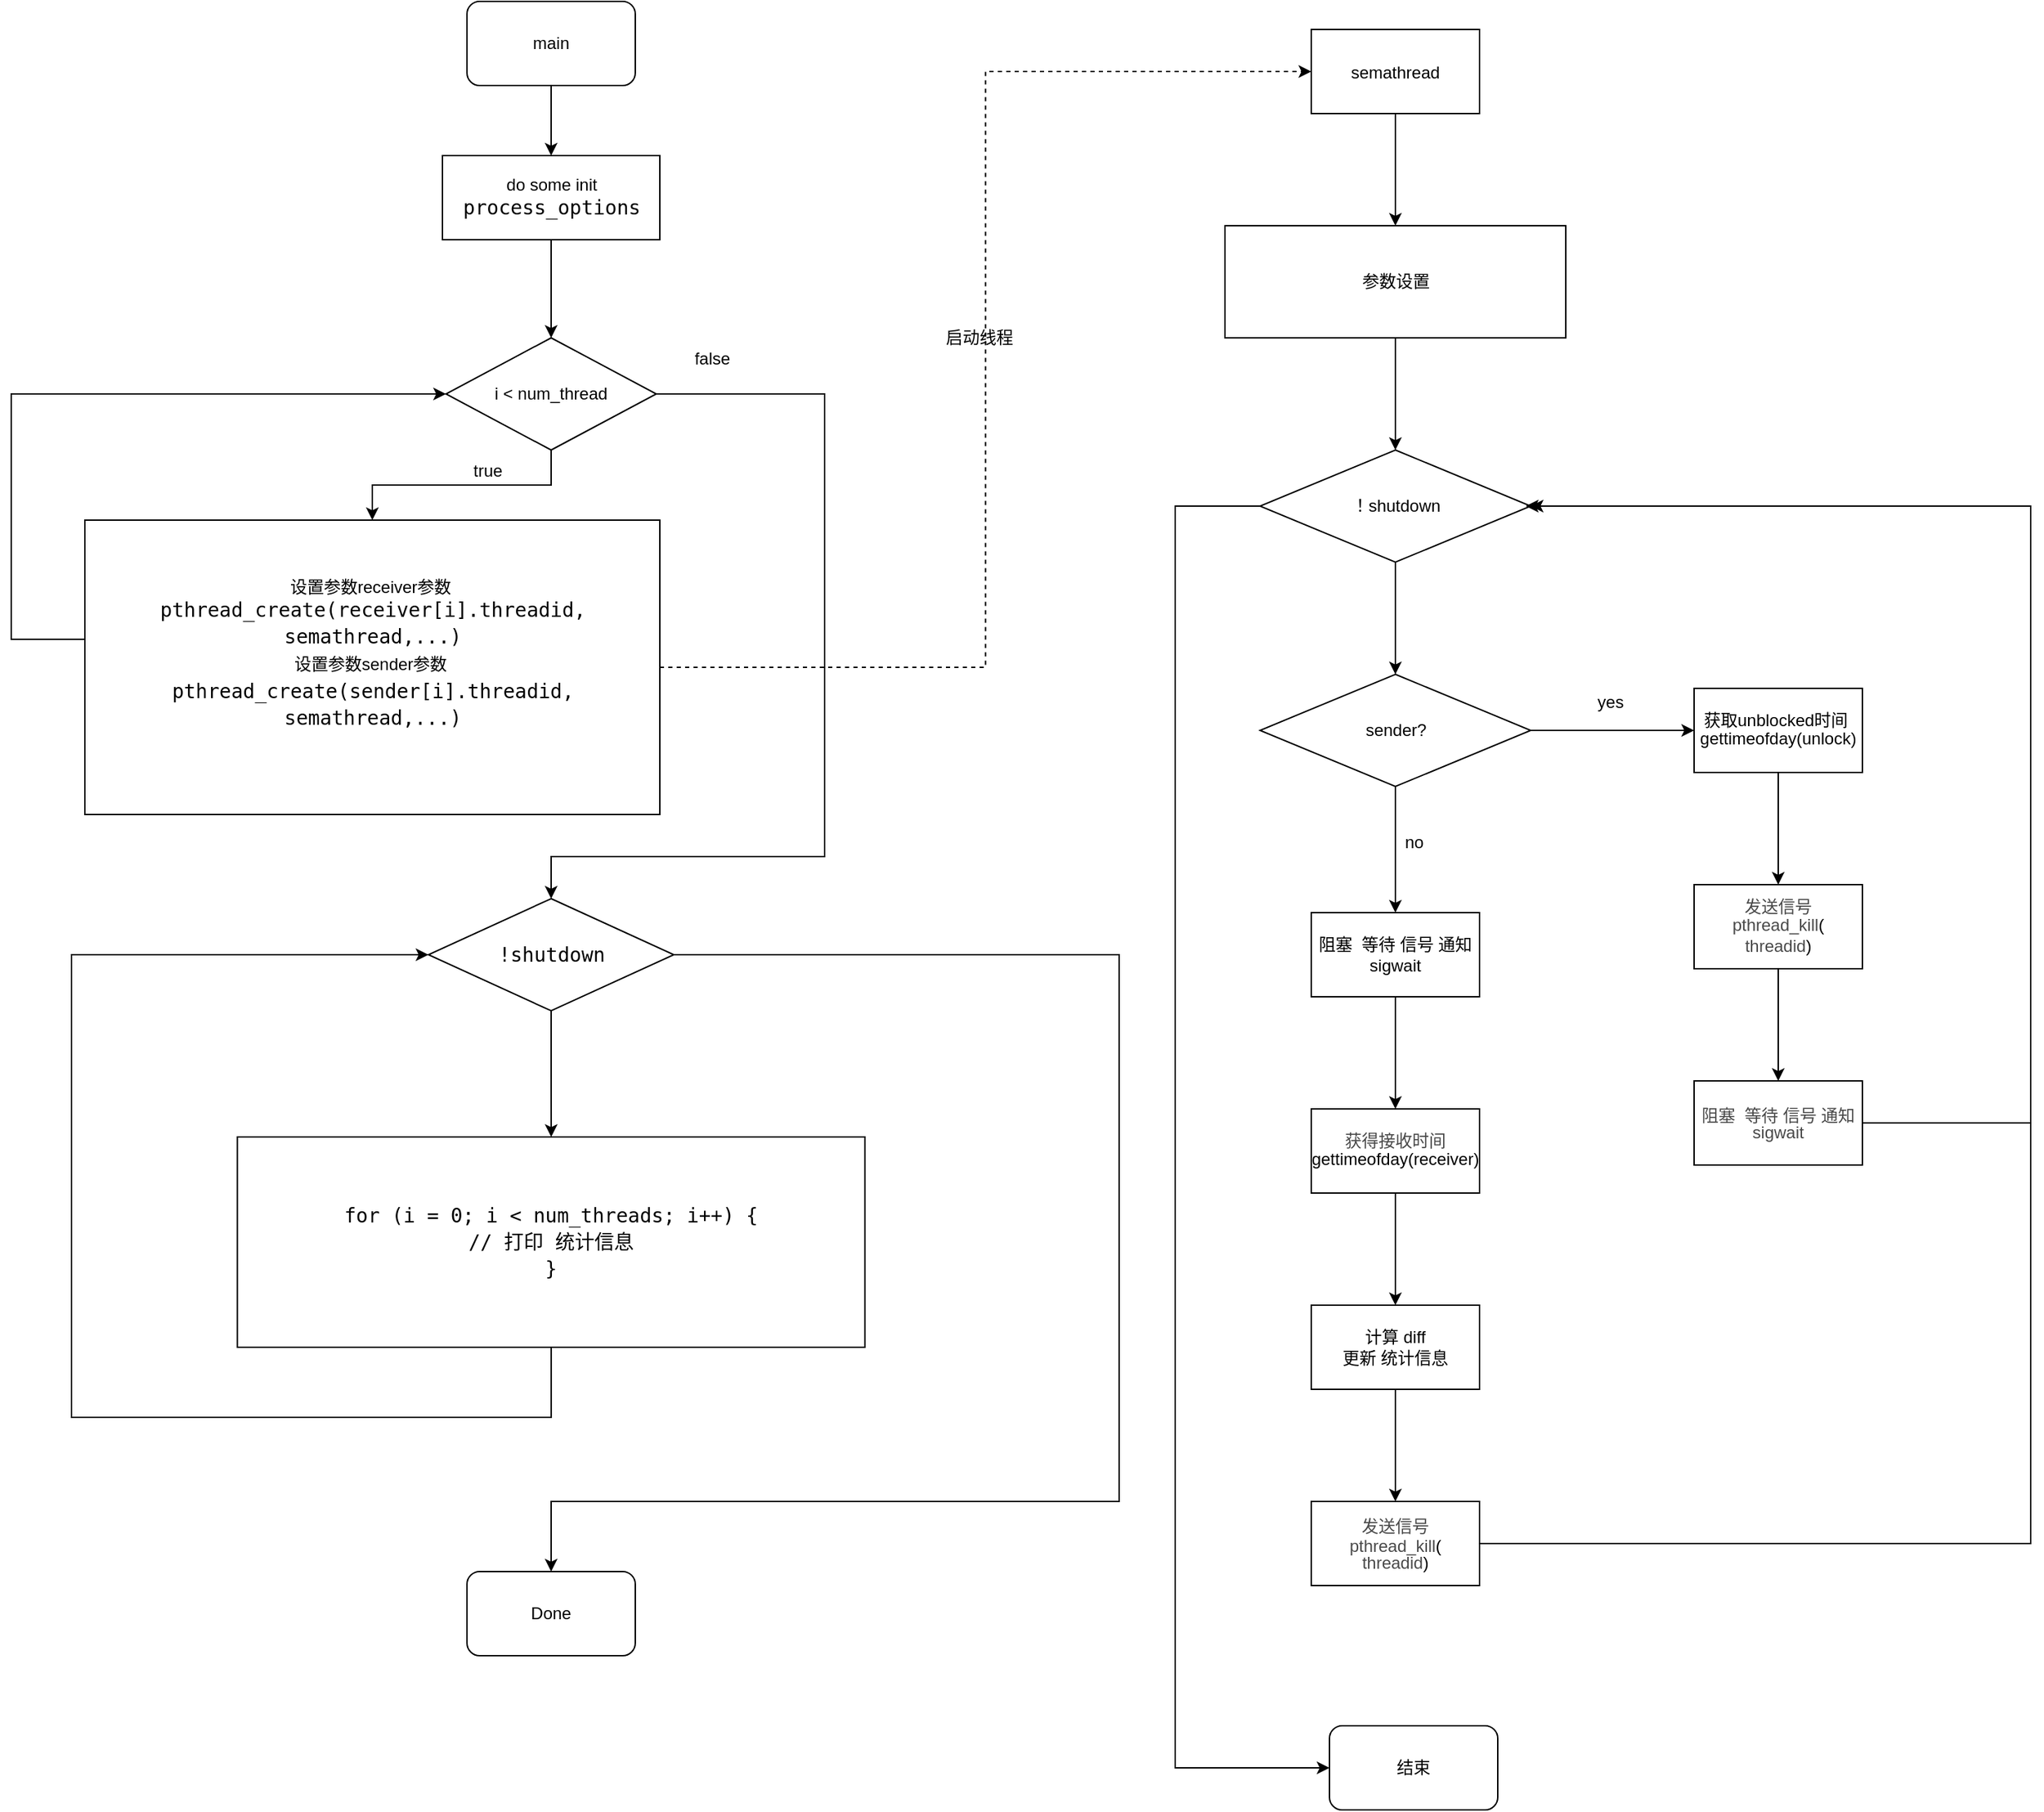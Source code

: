 <mxfile version="15.9.1" type="device"><diagram id="oLSkKjBn8GzL2LZilRrz" name="Page-1"><mxGraphModel dx="2177" dy="805" grid="1" gridSize="10" guides="1" tooltips="1" connect="1" arrows="1" fold="1" page="1" pageScale="1" pageWidth="827" pageHeight="1169" math="0" shadow="0"><root><mxCell id="0"/><mxCell id="1" parent="0"/><mxCell id="tz4kha4yQ7z8eIW2ydcT-3" style="edgeStyle=orthogonalEdgeStyle;rounded=0;orthogonalLoop=1;jettySize=auto;html=1;" parent="1" source="tz4kha4yQ7z8eIW2ydcT-1" target="tz4kha4yQ7z8eIW2ydcT-2" edge="1"><mxGeometry relative="1" as="geometry"/></mxCell><mxCell id="tz4kha4yQ7z8eIW2ydcT-1" value="main" style="rounded=1;whiteSpace=wrap;html=1;" parent="1" vertex="1"><mxGeometry x="225" y="80" width="120" height="60" as="geometry"/></mxCell><mxCell id="tz4kha4yQ7z8eIW2ydcT-9" value="" style="edgeStyle=orthogonalEdgeStyle;rounded=0;orthogonalLoop=1;jettySize=auto;html=1;" parent="1" source="tz4kha4yQ7z8eIW2ydcT-2" target="tz4kha4yQ7z8eIW2ydcT-8" edge="1"><mxGeometry relative="1" as="geometry"/></mxCell><mxCell id="tz4kha4yQ7z8eIW2ydcT-2" value="do some init&lt;br&gt;&lt;div style=&quot;font-family: &amp;#34;droid sans mono&amp;#34; , &amp;#34;monospace&amp;#34; , monospace , &amp;#34;droid sans fallback&amp;#34; ; font-size: 14px ; line-height: 19px&quot;&gt;process_options&lt;/div&gt;" style="rounded=0;whiteSpace=wrap;html=1;" parent="1" vertex="1"><mxGeometry x="207.5" y="190" width="155" height="60" as="geometry"/></mxCell><mxCell id="tz4kha4yQ7z8eIW2ydcT-10" style="edgeStyle=orthogonalEdgeStyle;rounded=0;orthogonalLoop=1;jettySize=auto;html=1;exitX=0;exitY=0.5;exitDx=0;exitDy=0;entryX=0;entryY=0.5;entryDx=0;entryDy=0;" parent="1" source="tz4kha4yQ7z8eIW2ydcT-12" target="tz4kha4yQ7z8eIW2ydcT-8" edge="1"><mxGeometry relative="1" as="geometry"><mxPoint x="60" y="460" as="targetPoint"/><Array as="points"><mxPoint x="-100" y="535"/><mxPoint x="-100" y="360"/></Array></mxGeometry></mxCell><mxCell id="tz4kha4yQ7z8eIW2ydcT-13" style="edgeStyle=orthogonalEdgeStyle;rounded=0;orthogonalLoop=1;jettySize=auto;html=1;entryX=0.5;entryY=0;entryDx=0;entryDy=0;" parent="1" source="tz4kha4yQ7z8eIW2ydcT-8" target="tz4kha4yQ7z8eIW2ydcT-17" edge="1"><mxGeometry relative="1" as="geometry"><mxPoint x="400" y="680" as="targetPoint"/><Array as="points"><mxPoint x="480" y="360"/><mxPoint x="480" y="690"/><mxPoint x="285" y="690"/></Array></mxGeometry></mxCell><mxCell id="tz4kha4yQ7z8eIW2ydcT-14" style="edgeStyle=orthogonalEdgeStyle;rounded=0;orthogonalLoop=1;jettySize=auto;html=1;entryX=0.5;entryY=0;entryDx=0;entryDy=0;" parent="1" source="tz4kha4yQ7z8eIW2ydcT-8" target="tz4kha4yQ7z8eIW2ydcT-12" edge="1"><mxGeometry relative="1" as="geometry"/></mxCell><mxCell id="tz4kha4yQ7z8eIW2ydcT-8" value="i &amp;lt; num_thread" style="rhombus;whiteSpace=wrap;html=1;rounded=0;" parent="1" vertex="1"><mxGeometry x="210" y="320" width="150" height="80" as="geometry"/></mxCell><mxCell id="tz4kha4yQ7z8eIW2ydcT-11" value="true" style="text;html=1;strokeColor=none;fillColor=none;align=center;verticalAlign=middle;whiteSpace=wrap;rounded=0;" parent="1" vertex="1"><mxGeometry x="210" y="400" width="60" height="30" as="geometry"/></mxCell><mxCell id="tz4kha4yQ7z8eIW2ydcT-24" style="edgeStyle=orthogonalEdgeStyle;rounded=0;orthogonalLoop=1;jettySize=auto;html=1;entryX=0;entryY=0.5;entryDx=0;entryDy=0;dashed=1;" parent="1" source="tz4kha4yQ7z8eIW2ydcT-12" target="tz4kha4yQ7z8eIW2ydcT-25" edge="1"><mxGeometry relative="1" as="geometry"><mxPoint x="810" y="160" as="targetPoint"/></mxGeometry></mxCell><mxCell id="tz4kha4yQ7z8eIW2ydcT-12" value="设置参数receiver参数&amp;nbsp;&lt;br&gt;&lt;div style=&quot;font-family: &amp;#34;droid sans mono&amp;#34; , &amp;#34;monospace&amp;#34; , monospace , &amp;#34;droid sans fallback&amp;#34; ; font-size: 14px ; line-height: 19px&quot;&gt;pthread_create(receiver[i].threadid, semathread,...)&lt;/div&gt;&lt;div style=&quot;font-family: &amp;#34;droid sans mono&amp;#34; , &amp;#34;monospace&amp;#34; , monospace , &amp;#34;droid sans fallback&amp;#34; ; font-size: 14px ; line-height: 19px&quot;&gt;&lt;span style=&quot;font-family: &amp;#34;helvetica&amp;#34; ; font-size: 12px&quot;&gt;设置参数sender参数&amp;nbsp;&lt;/span&gt;&lt;br&gt;&lt;/div&gt;&lt;div style=&quot;font-family: &amp;#34;droid sans mono&amp;#34; , &amp;#34;monospace&amp;#34; , monospace , &amp;#34;droid sans fallback&amp;#34; ; font-size: 14px ; line-height: 19px&quot;&gt;&lt;div style=&quot;font-family: &amp;#34;droid sans mono&amp;#34; , monospace , monospace , &amp;#34;droid sans fallback&amp;#34; ; line-height: 19px&quot;&gt;pthread_create(sender[i].threadid, semathread,...)&lt;/div&gt;&lt;div&gt;&lt;br&gt;&lt;/div&gt;&lt;/div&gt;" style="rounded=0;whiteSpace=wrap;html=1;" parent="1" vertex="1"><mxGeometry x="-47.5" y="450" width="410" height="210" as="geometry"/></mxCell><mxCell id="tz4kha4yQ7z8eIW2ydcT-15" value="false" style="text;html=1;strokeColor=none;fillColor=none;align=center;verticalAlign=middle;whiteSpace=wrap;rounded=0;" parent="1" vertex="1"><mxGeometry x="370" y="320" width="60" height="30" as="geometry"/></mxCell><mxCell id="tz4kha4yQ7z8eIW2ydcT-19" value="" style="edgeStyle=orthogonalEdgeStyle;rounded=0;orthogonalLoop=1;jettySize=auto;html=1;" parent="1" source="tz4kha4yQ7z8eIW2ydcT-17" target="tz4kha4yQ7z8eIW2ydcT-18" edge="1"><mxGeometry relative="1" as="geometry"/></mxCell><mxCell id="tz4kha4yQ7z8eIW2ydcT-22" style="edgeStyle=orthogonalEdgeStyle;rounded=0;orthogonalLoop=1;jettySize=auto;html=1;" parent="1" source="tz4kha4yQ7z8eIW2ydcT-17" target="tz4kha4yQ7z8eIW2ydcT-23" edge="1"><mxGeometry relative="1" as="geometry"><mxPoint x="660" y="1140" as="targetPoint"/><Array as="points"><mxPoint x="690" y="760"/><mxPoint x="690" y="1150"/><mxPoint x="285" y="1150"/></Array></mxGeometry></mxCell><mxCell id="tz4kha4yQ7z8eIW2ydcT-17" value="&lt;div style=&quot;font-family: &amp;#34;droid sans mono&amp;#34; , &amp;#34;monospace&amp;#34; , monospace , &amp;#34;droid sans fallback&amp;#34; ; font-size: 14px ; line-height: 19px&quot;&gt;!shutdown&lt;/div&gt;" style="rhombus;whiteSpace=wrap;html=1;" parent="1" vertex="1"><mxGeometry x="197.5" y="720" width="175" height="80" as="geometry"/></mxCell><mxCell id="tz4kha4yQ7z8eIW2ydcT-21" style="edgeStyle=orthogonalEdgeStyle;rounded=0;orthogonalLoop=1;jettySize=auto;html=1;entryX=0;entryY=0.5;entryDx=0;entryDy=0;" parent="1" source="tz4kha4yQ7z8eIW2ydcT-18" target="tz4kha4yQ7z8eIW2ydcT-17" edge="1"><mxGeometry relative="1" as="geometry"><Array as="points"><mxPoint x="285" y="1090"/><mxPoint x="-57" y="1090"/><mxPoint x="-57" y="760"/></Array></mxGeometry></mxCell><mxCell id="tz4kha4yQ7z8eIW2ydcT-18" value="&lt;div style=&quot;font-family: &amp;#34;droid sans mono&amp;#34; , &amp;#34;monospace&amp;#34; , monospace , &amp;#34;droid sans fallback&amp;#34; ; font-weight: normal ; font-size: 14px ; line-height: 19px&quot;&gt;&lt;div&gt;for (i = 0; i &amp;lt; num_threads; i++) {&lt;/div&gt;&lt;div&gt;            // 打印 统计信息&lt;/div&gt;&lt;div&gt;&lt;span style=&quot;font-family: &amp;#34;droid sans mono&amp;#34; , monospace , monospace , &amp;#34;droid sans fallback&amp;#34;&quot;&gt;}&lt;/span&gt;&lt;br&gt;&lt;/div&gt;&lt;/div&gt;" style="whiteSpace=wrap;html=1;" parent="1" vertex="1"><mxGeometry x="61.25" y="890" width="447.5" height="150" as="geometry"/></mxCell><mxCell id="tz4kha4yQ7z8eIW2ydcT-23" value="Done" style="rounded=1;whiteSpace=wrap;html=1;" parent="1" vertex="1"><mxGeometry x="225" y="1200" width="120" height="60" as="geometry"/></mxCell><mxCell id="tz4kha4yQ7z8eIW2ydcT-28" value="" style="edgeStyle=orthogonalEdgeStyle;rounded=0;orthogonalLoop=1;jettySize=auto;html=1;" parent="1" source="tz4kha4yQ7z8eIW2ydcT-25" target="tz4kha4yQ7z8eIW2ydcT-27" edge="1"><mxGeometry relative="1" as="geometry"/></mxCell><mxCell id="tz4kha4yQ7z8eIW2ydcT-25" value="&lt;span&gt;&lt;p style=&quot;line-height: 100% ; margin-bottom: 0pt ; margin-top: 0pt ; font-size: 11pt&quot;&gt;&lt;span class=&quot;ql-author-40603024&quot; style=&quot;font-size: 12px&quot;&gt;semathread&lt;/span&gt;&lt;/p&gt;&lt;/span&gt;" style="rounded=0;whiteSpace=wrap;html=1;" parent="1" vertex="1"><mxGeometry x="827" y="100" width="120" height="60" as="geometry"/></mxCell><mxCell id="tz4kha4yQ7z8eIW2ydcT-35" value="" style="edgeStyle=orthogonalEdgeStyle;rounded=0;orthogonalLoop=1;jettySize=auto;html=1;" parent="1" source="tz4kha4yQ7z8eIW2ydcT-27" target="tz4kha4yQ7z8eIW2ydcT-34" edge="1"><mxGeometry relative="1" as="geometry"/></mxCell><mxCell id="tz4kha4yQ7z8eIW2ydcT-27" value="参数设置" style="whiteSpace=wrap;html=1;rounded=0;" parent="1" vertex="1"><mxGeometry x="765.5" y="240" width="243" height="80" as="geometry"/></mxCell><mxCell id="tz4kha4yQ7z8eIW2ydcT-40" style="edgeStyle=orthogonalEdgeStyle;rounded=0;orthogonalLoop=1;jettySize=auto;html=1;entryX=0;entryY=0.5;entryDx=0;entryDy=0;" parent="1" source="tz4kha4yQ7z8eIW2ydcT-34" target="tz4kha4yQ7z8eIW2ydcT-41" edge="1"><mxGeometry relative="1" as="geometry"><mxPoint x="740" y="1040" as="targetPoint"/><Array as="points"><mxPoint x="730" y="440"/><mxPoint x="730" y="1340"/></Array></mxGeometry></mxCell><mxCell id="V-USIv7HnG8WvUq4QJfr-15" value="" style="edgeStyle=orthogonalEdgeStyle;rounded=0;orthogonalLoop=1;jettySize=auto;html=1;" parent="1" source="tz4kha4yQ7z8eIW2ydcT-34" target="V-USIv7HnG8WvUq4QJfr-14" edge="1"><mxGeometry relative="1" as="geometry"/></mxCell><mxCell id="tz4kha4yQ7z8eIW2ydcT-34" value="！shutdown" style="rhombus;whiteSpace=wrap;html=1;rounded=0;" parent="1" vertex="1"><mxGeometry x="790.5" y="400" width="193" height="80" as="geometry"/></mxCell><mxCell id="tz4kha4yQ7z8eIW2ydcT-41" value="结束" style="rounded=1;whiteSpace=wrap;html=1;" parent="1" vertex="1"><mxGeometry x="840" y="1310" width="120" height="60" as="geometry"/></mxCell><mxCell id="42cWuqqMUiZ870ovFTQU-1" value="启动线程" style="text;html=1;align=center;verticalAlign=middle;resizable=0;points=[];autosize=1;strokeColor=none;fillColor=none;" parent="1" vertex="1"><mxGeometry x="560" y="310" width="60" height="20" as="geometry"/></mxCell><mxCell id="V-USIv7HnG8WvUq4QJfr-17" value="" style="edgeStyle=orthogonalEdgeStyle;rounded=0;orthogonalLoop=1;jettySize=auto;html=1;" parent="1" source="V-USIv7HnG8WvUq4QJfr-14" target="V-USIv7HnG8WvUq4QJfr-16" edge="1"><mxGeometry relative="1" as="geometry"/></mxCell><mxCell id="V-USIv7HnG8WvUq4QJfr-24" value="" style="edgeStyle=orthogonalEdgeStyle;rounded=0;orthogonalLoop=1;jettySize=auto;html=1;" parent="1" source="V-USIv7HnG8WvUq4QJfr-14" target="V-USIv7HnG8WvUq4QJfr-23" edge="1"><mxGeometry relative="1" as="geometry"/></mxCell><mxCell id="V-USIv7HnG8WvUq4QJfr-14" value="sender?" style="rhombus;whiteSpace=wrap;html=1;rounded=0;" parent="1" vertex="1"><mxGeometry x="790.5" y="560" width="193" height="80" as="geometry"/></mxCell><mxCell id="V-USIv7HnG8WvUq4QJfr-20" value="" style="edgeStyle=orthogonalEdgeStyle;rounded=0;orthogonalLoop=1;jettySize=auto;html=1;" parent="1" source="V-USIv7HnG8WvUq4QJfr-16" target="V-USIv7HnG8WvUq4QJfr-19" edge="1"><mxGeometry relative="1" as="geometry"/></mxCell><mxCell id="V-USIv7HnG8WvUq4QJfr-16" value="&lt;font style=&quot;font-size: 12px&quot;&gt;&lt;span&gt;&lt;p style=&quot;line-height: 100% ; margin-bottom: 0pt ; margin-top: 0pt&quot;&gt;&lt;span class=&quot;ql-author-40603024&quot;&gt;获取unblocked时间&amp;nbsp;&lt;/span&gt;&lt;/p&gt;&lt;/span&gt;gettimeofday(unlock)&lt;/font&gt;" style="whiteSpace=wrap;html=1;rounded=0;" parent="1" vertex="1"><mxGeometry x="1100" y="570" width="120" height="60" as="geometry"/></mxCell><mxCell id="V-USIv7HnG8WvUq4QJfr-18" value="yes" style="text;html=1;align=center;verticalAlign=middle;resizable=0;points=[];autosize=1;strokeColor=none;" parent="1" vertex="1"><mxGeometry x="1025" y="570" width="30" height="20" as="geometry"/></mxCell><mxCell id="V-USIv7HnG8WvUq4QJfr-22" value="" style="edgeStyle=orthogonalEdgeStyle;rounded=0;orthogonalLoop=1;jettySize=auto;html=1;" parent="1" source="V-USIv7HnG8WvUq4QJfr-19" target="V-USIv7HnG8WvUq4QJfr-21" edge="1"><mxGeometry relative="1" as="geometry"/></mxCell><mxCell id="V-USIv7HnG8WvUq4QJfr-19" value="&lt;font style=&quot;font-size: 12px&quot;&gt;&lt;span&gt;&lt;p style=&quot;line-height: 100% ; margin-bottom: 0pt ; margin-top: 0pt ; color: rgb(73 , 73 , 73)&quot;&gt;&lt;span class=&quot;ql-author-40603024&quot;&gt;发送信号&lt;/span&gt;&lt;/p&gt;&lt;/span&gt;&lt;span style=&quot;color: rgb(73 , 73 , 73)&quot;&gt;pthread_kill&lt;/span&gt;(&lt;br&gt;&lt;span style=&quot;color: rgb(73 , 73 , 73)&quot;&gt;threadid&lt;/span&gt;)&lt;/font&gt;" style="whiteSpace=wrap;html=1;rounded=0;" parent="1" vertex="1"><mxGeometry x="1100" y="710" width="120" height="60" as="geometry"/></mxCell><mxCell id="V-USIv7HnG8WvUq4QJfr-33" style="edgeStyle=orthogonalEdgeStyle;rounded=0;orthogonalLoop=1;jettySize=auto;html=1;" parent="1" source="V-USIv7HnG8WvUq4QJfr-21" edge="1"><mxGeometry relative="1" as="geometry"><mxPoint x="980" y="440.0" as="targetPoint"/><Array as="points"><mxPoint x="1340" y="880"/><mxPoint x="1340" y="440"/></Array></mxGeometry></mxCell><mxCell id="V-USIv7HnG8WvUq4QJfr-21" value="&lt;span&gt;&lt;p style=&quot;line-height: 100% ; margin-bottom: 0pt ; margin-top: 0pt ; color: rgb(73 , 73 , 73)&quot;&gt;&lt;span class=&quot;ql-author-40603024&quot;&gt;&lt;span&gt;阻塞&amp;nbsp; 等待 信号 通知&lt;/span&gt;&lt;/span&gt;&lt;/p&gt;&lt;p style=&quot;line-height: 100% ; margin-bottom: 0pt ; margin-top: 0pt ; color: rgb(73 , 73 , 73)&quot;&gt;&lt;span class=&quot;ql-author-40603024&quot;&gt;sigwait&lt;/span&gt;&lt;/p&gt;&lt;/span&gt;" style="whiteSpace=wrap;html=1;rounded=0;" parent="1" vertex="1"><mxGeometry x="1100" y="850" width="120" height="60" as="geometry"/></mxCell><mxCell id="V-USIv7HnG8WvUq4QJfr-26" value="" style="edgeStyle=orthogonalEdgeStyle;rounded=0;orthogonalLoop=1;jettySize=auto;html=1;" parent="1" source="V-USIv7HnG8WvUq4QJfr-23" target="V-USIv7HnG8WvUq4QJfr-25" edge="1"><mxGeometry relative="1" as="geometry"/></mxCell><mxCell id="V-USIv7HnG8WvUq4QJfr-23" value="&lt;p style=&quot;line-height: 14.667px ; margin-bottom: 0pt ; margin-top: 0pt&quot;&gt;&lt;span class=&quot;ql-author-40603024&quot;&gt;&lt;font style=&quot;font-size: 12px&quot;&gt;阻塞&amp;nbsp; 等待 信号 通知&lt;/font&gt;&lt;/span&gt;&lt;/p&gt;&lt;p style=&quot;line-height: 14.667px ; margin-bottom: 0pt ; margin-top: 0pt&quot;&gt;&lt;span class=&quot;ql-author-40603024&quot;&gt;&lt;font style=&quot;font-size: 12px&quot;&gt;sigwait&lt;/font&gt;&lt;/span&gt;&lt;/p&gt;" style="whiteSpace=wrap;html=1;rounded=0;" parent="1" vertex="1"><mxGeometry x="827" y="730" width="120" height="60" as="geometry"/></mxCell><mxCell id="V-USIv7HnG8WvUq4QJfr-28" value="" style="edgeStyle=orthogonalEdgeStyle;rounded=0;orthogonalLoop=1;jettySize=auto;html=1;" parent="1" source="V-USIv7HnG8WvUq4QJfr-25" target="V-USIv7HnG8WvUq4QJfr-27" edge="1"><mxGeometry relative="1" as="geometry"/></mxCell><mxCell id="V-USIv7HnG8WvUq4QJfr-25" value="&lt;font style=&quot;font-size: 12px&quot;&gt;&lt;span&gt;&lt;p style=&quot;line-height: 100% ; margin-bottom: 0pt ; margin-top: 0pt ; color: rgb(73 , 73 , 73)&quot;&gt;&lt;span class=&quot;ql-author-40603024&quot;&gt;获得接收时间&lt;/span&gt;&lt;/p&gt;&lt;/span&gt;gettimeofday(receiver)&lt;/font&gt;" style="whiteSpace=wrap;html=1;rounded=0;" parent="1" vertex="1"><mxGeometry x="827" y="870" width="120" height="60" as="geometry"/></mxCell><mxCell id="V-USIv7HnG8WvUq4QJfr-31" value="" style="edgeStyle=orthogonalEdgeStyle;rounded=0;orthogonalLoop=1;jettySize=auto;html=1;" parent="1" source="V-USIv7HnG8WvUq4QJfr-27" target="V-USIv7HnG8WvUq4QJfr-30" edge="1"><mxGeometry relative="1" as="geometry"/></mxCell><mxCell id="V-USIv7HnG8WvUq4QJfr-27" value="计算 diff&lt;br&gt;更新 统计信息" style="whiteSpace=wrap;html=1;rounded=0;" parent="1" vertex="1"><mxGeometry x="827" y="1010" width="120" height="60" as="geometry"/></mxCell><mxCell id="V-USIv7HnG8WvUq4QJfr-29" value="no" style="text;html=1;align=center;verticalAlign=middle;resizable=0;points=[];autosize=1;strokeColor=none;" parent="1" vertex="1"><mxGeometry x="885" y="670" width="30" height="20" as="geometry"/></mxCell><mxCell id="V-USIv7HnG8WvUq4QJfr-32" style="edgeStyle=orthogonalEdgeStyle;rounded=0;orthogonalLoop=1;jettySize=auto;html=1;entryX=1;entryY=0.5;entryDx=0;entryDy=0;" parent="1" source="V-USIv7HnG8WvUq4QJfr-30" target="tz4kha4yQ7z8eIW2ydcT-34" edge="1"><mxGeometry relative="1" as="geometry"><Array as="points"><mxPoint x="1340" y="1180"/><mxPoint x="1340" y="440"/></Array></mxGeometry></mxCell><mxCell id="V-USIv7HnG8WvUq4QJfr-30" value="&lt;span&gt;&lt;p style=&quot;line-height: 14.667px ; margin-bottom: 0pt ; margin-top: 0pt ; color: rgb(73 , 73 , 73)&quot;&gt;&lt;span class=&quot;ql-author-40603024&quot;&gt;发送信号&lt;/span&gt;&lt;/p&gt;&lt;p style=&quot;line-height: 100% ; margin-bottom: 0pt ; margin-top: 0pt ; color: rgb(73 , 73 , 73)&quot;&gt;&lt;span style=&quot;color: rgb(0 , 0 , 0) ; font-size: 12px&quot;&gt;&lt;/span&gt;&lt;span&gt;pthread_kill&lt;/span&gt;&lt;span style=&quot;color: rgb(0 , 0 , 0) ; font-size: 12px&quot;&gt;(&lt;/span&gt;&lt;br style=&quot;color: rgb(0 , 0 , 0) ; font-size: 12px&quot;&gt;&lt;span&gt;threadid&lt;/span&gt;&lt;span style=&quot;color: rgb(0 , 0 , 0) ; font-size: 12px&quot;&gt;)&lt;/span&gt;&lt;br&gt;&lt;/p&gt;&lt;/span&gt;" style="whiteSpace=wrap;html=1;rounded=0;" parent="1" vertex="1"><mxGeometry x="827" y="1150" width="120" height="60" as="geometry"/></mxCell></root></mxGraphModel></diagram></mxfile>